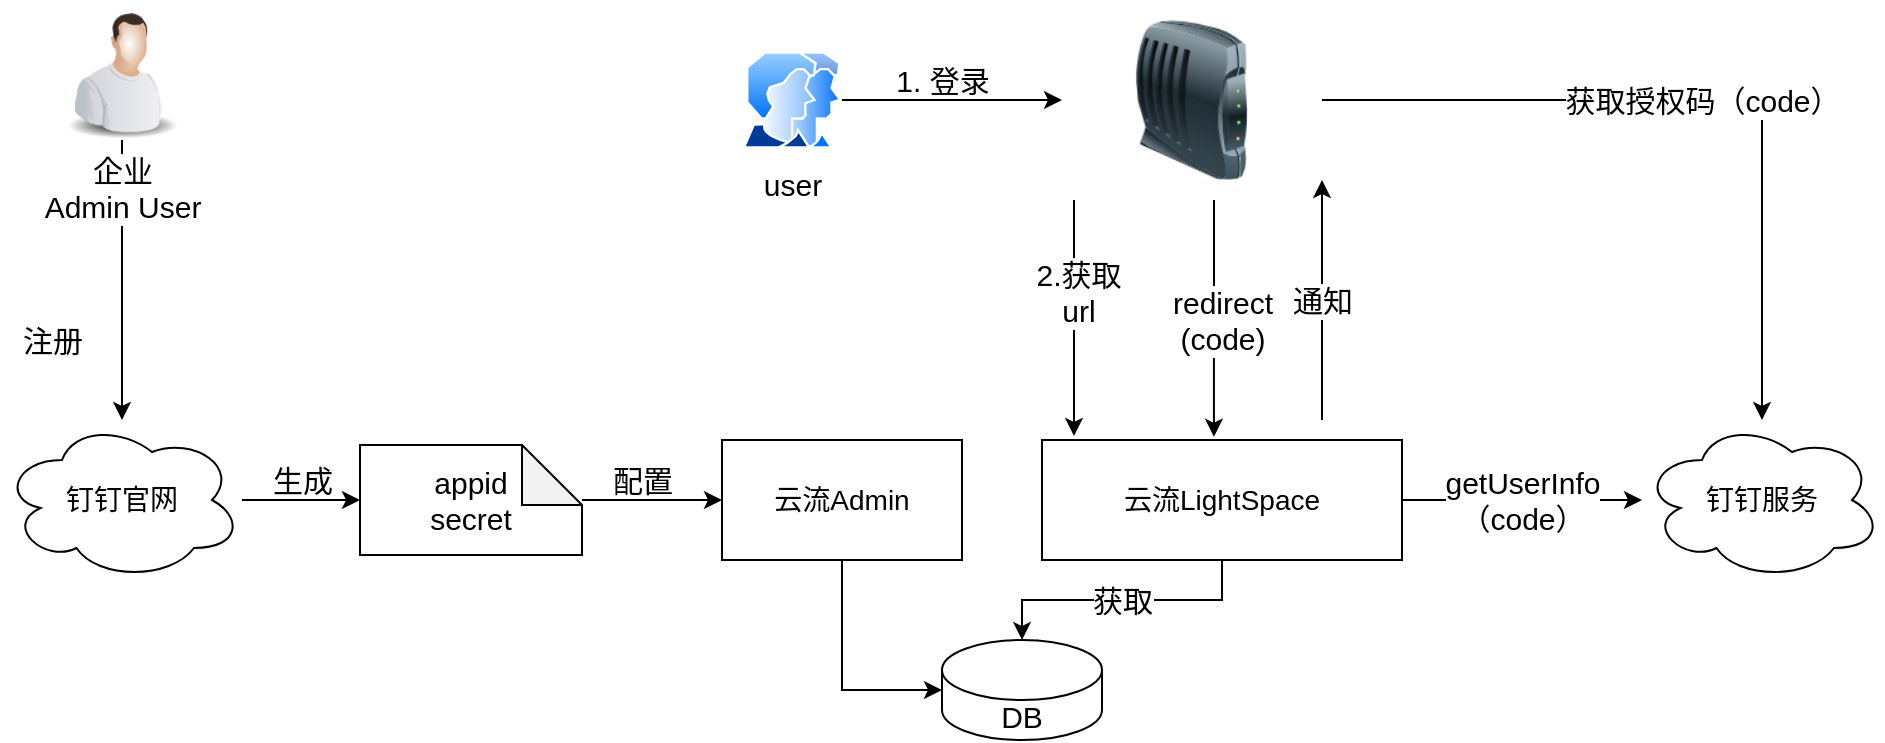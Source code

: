 <mxfile version="13.10.4" type="github">
  <diagram id="uU8AOjhtLXwrgYDKzcbn" name="Page-1">
    <mxGraphModel dx="1038" dy="1749" grid="1" gridSize="10" guides="1" tooltips="1" connect="1" arrows="1" fold="1" page="1" pageScale="1" pageWidth="827" pageHeight="1169" math="0" shadow="0">
      <root>
        <mxCell id="0" />
        <mxCell id="1" parent="0" />
        <mxCell id="Z9vJotlPpHK5aS8JkXsM-31" value="" style="edgeStyle=orthogonalEdgeStyle;rounded=0;orthogonalLoop=1;jettySize=auto;html=1;fontSize=15;" edge="1" parent="1" source="Z9vJotlPpHK5aS8JkXsM-3" target="Z9vJotlPpHK5aS8JkXsM-4">
          <mxGeometry relative="1" as="geometry" />
        </mxCell>
        <mxCell id="Z9vJotlPpHK5aS8JkXsM-3" value="钉钉官网" style="ellipse;shape=cloud;whiteSpace=wrap;html=1;fontSize=14;" vertex="1" parent="1">
          <mxGeometry x="170" y="160" width="120" height="80" as="geometry" />
        </mxCell>
        <mxCell id="Z9vJotlPpHK5aS8JkXsM-33" value="" style="edgeStyle=orthogonalEdgeStyle;rounded=0;orthogonalLoop=1;jettySize=auto;html=1;fontSize=15;" edge="1" parent="1" source="Z9vJotlPpHK5aS8JkXsM-4" target="Z9vJotlPpHK5aS8JkXsM-5">
          <mxGeometry relative="1" as="geometry" />
        </mxCell>
        <mxCell id="Z9vJotlPpHK5aS8JkXsM-4" value="appid&lt;br style=&quot;font-size: 15px;&quot;&gt;secret" style="shape=note;whiteSpace=wrap;html=1;backgroundOutline=1;darkOpacity=0.05;fontSize=15;" vertex="1" parent="1">
          <mxGeometry x="349" y="172.5" width="111" height="55" as="geometry" />
        </mxCell>
        <mxCell id="Z9vJotlPpHK5aS8JkXsM-36" style="edgeStyle=orthogonalEdgeStyle;rounded=0;orthogonalLoop=1;jettySize=auto;html=1;entryX=0;entryY=0.5;entryDx=0;entryDy=0;entryPerimeter=0;fontSize=15;" edge="1" parent="1" source="Z9vJotlPpHK5aS8JkXsM-5" target="Z9vJotlPpHK5aS8JkXsM-14">
          <mxGeometry relative="1" as="geometry" />
        </mxCell>
        <mxCell id="Z9vJotlPpHK5aS8JkXsM-5" value="云流Admin" style="rounded=0;whiteSpace=wrap;html=1;fontSize=14;" vertex="1" parent="1">
          <mxGeometry x="530" y="170" width="120" height="60" as="geometry" />
        </mxCell>
        <mxCell id="Z9vJotlPpHK5aS8JkXsM-40" value="获取" style="edgeStyle=orthogonalEdgeStyle;rounded=0;orthogonalLoop=1;jettySize=auto;html=1;fontSize=15;" edge="1" parent="1" source="Z9vJotlPpHK5aS8JkXsM-6" target="Z9vJotlPpHK5aS8JkXsM-14">
          <mxGeometry relative="1" as="geometry" />
        </mxCell>
        <mxCell id="Z9vJotlPpHK5aS8JkXsM-61" value="getUserInfo&lt;br&gt;（code）" style="edgeStyle=none;rounded=0;orthogonalLoop=1;jettySize=auto;html=1;fontSize=15;" edge="1" parent="1" source="Z9vJotlPpHK5aS8JkXsM-6" target="Z9vJotlPpHK5aS8JkXsM-16">
          <mxGeometry relative="1" as="geometry" />
        </mxCell>
        <mxCell id="Z9vJotlPpHK5aS8JkXsM-6" value="云流LightSpace" style="rounded=0;whiteSpace=wrap;html=1;fontSize=14;" vertex="1" parent="1">
          <mxGeometry x="690" y="170" width="180" height="60" as="geometry" />
        </mxCell>
        <mxCell id="Z9vJotlPpHK5aS8JkXsM-14" value="DB" style="shape=cylinder3;whiteSpace=wrap;html=1;boundedLbl=1;backgroundOutline=1;size=15;fontSize=15;" vertex="1" parent="1">
          <mxGeometry x="640" y="270" width="80" height="50" as="geometry" />
        </mxCell>
        <mxCell id="Z9vJotlPpHK5aS8JkXsM-16" value="钉钉服务" style="ellipse;shape=cloud;whiteSpace=wrap;html=1;fontSize=14;" vertex="1" parent="1">
          <mxGeometry x="990" y="160" width="120" height="80" as="geometry" />
        </mxCell>
        <mxCell id="Z9vJotlPpHK5aS8JkXsM-48" value="获取授权码（code）" style="edgeStyle=orthogonalEdgeStyle;rounded=0;orthogonalLoop=1;jettySize=auto;html=1;fontSize=15;" edge="1" parent="1" source="Z9vJotlPpHK5aS8JkXsM-18" target="Z9vJotlPpHK5aS8JkXsM-16">
          <mxGeometry relative="1" as="geometry" />
        </mxCell>
        <mxCell id="Z9vJotlPpHK5aS8JkXsM-18" value="" style="image;html=1;image=img/lib/clip_art/networking/Modem_128x128.png;fontSize=15;" vertex="1" parent="1">
          <mxGeometry x="700" y="-40" width="130" height="80" as="geometry" />
        </mxCell>
        <mxCell id="Z9vJotlPpHK5aS8JkXsM-41" value="" style="edgeStyle=orthogonalEdgeStyle;rounded=0;orthogonalLoop=1;jettySize=auto;html=1;fontSize=15;" edge="1" parent="1" source="Z9vJotlPpHK5aS8JkXsM-22" target="Z9vJotlPpHK5aS8JkXsM-18">
          <mxGeometry relative="1" as="geometry" />
        </mxCell>
        <mxCell id="Z9vJotlPpHK5aS8JkXsM-22" value="user" style="aspect=fixed;perimeter=ellipsePerimeter;html=1;align=center;shadow=0;dashed=0;spacingTop=3;image;image=img/lib/active_directory/user_accounts.svg;fontSize=15;" vertex="1" parent="1">
          <mxGeometry x="540" y="-24.25" width="50" height="48.5" as="geometry" />
        </mxCell>
        <mxCell id="Z9vJotlPpHK5aS8JkXsM-28" value="" style="edgeStyle=orthogonalEdgeStyle;rounded=0;orthogonalLoop=1;jettySize=auto;html=1;fontSize=15;" edge="1" parent="1" source="Z9vJotlPpHK5aS8JkXsM-23" target="Z9vJotlPpHK5aS8JkXsM-3">
          <mxGeometry relative="1" as="geometry" />
        </mxCell>
        <mxCell id="Z9vJotlPpHK5aS8JkXsM-23" value="企业&lt;br&gt;Admin User" style="image;html=1;image=img/lib/clip_art/people/Worker_Man_128x128.png;fontSize=15;" vertex="1" parent="1">
          <mxGeometry x="190" y="-50" width="80" height="70" as="geometry" />
        </mxCell>
        <mxCell id="Z9vJotlPpHK5aS8JkXsM-30" value="注册" style="text;html=1;align=center;verticalAlign=middle;resizable=0;points=[];autosize=1;fontSize=15;" vertex="1" parent="1">
          <mxGeometry x="170" y="110" width="50" height="20" as="geometry" />
        </mxCell>
        <mxCell id="Z9vJotlPpHK5aS8JkXsM-32" value="生成" style="text;html=1;align=center;verticalAlign=middle;resizable=0;points=[];autosize=1;fontSize=15;" vertex="1" parent="1">
          <mxGeometry x="295" y="180" width="50" height="20" as="geometry" />
        </mxCell>
        <mxCell id="Z9vJotlPpHK5aS8JkXsM-34" value="配置" style="text;html=1;align=center;verticalAlign=middle;resizable=0;points=[];autosize=1;fontSize=15;" vertex="1" parent="1">
          <mxGeometry x="465" y="180" width="50" height="20" as="geometry" />
        </mxCell>
        <mxCell id="Z9vJotlPpHK5aS8JkXsM-42" value="1. 登录" style="text;html=1;align=center;verticalAlign=middle;resizable=0;points=[];autosize=1;fontSize=15;" vertex="1" parent="1">
          <mxGeometry x="610" y="-20" width="60" height="20" as="geometry" />
        </mxCell>
        <mxCell id="Z9vJotlPpHK5aS8JkXsM-52" value="" style="endArrow=classic;html=1;fontSize=15;" edge="1" parent="1">
          <mxGeometry width="50" height="50" relative="1" as="geometry">
            <mxPoint x="706" y="50" as="sourcePoint" />
            <mxPoint x="706" y="168" as="targetPoint" />
          </mxGeometry>
        </mxCell>
        <mxCell id="Z9vJotlPpHK5aS8JkXsM-53" value="2.获取&lt;br&gt;url" style="edgeLabel;html=1;align=center;verticalAlign=middle;resizable=0;points=[];fontSize=15;" vertex="1" connectable="0" parent="Z9vJotlPpHK5aS8JkXsM-52">
          <mxGeometry x="-0.223" y="2" relative="1" as="geometry">
            <mxPoint as="offset" />
          </mxGeometry>
        </mxCell>
        <mxCell id="Z9vJotlPpHK5aS8JkXsM-59" value="" style="endArrow=classic;html=1;fontSize=15;entryX=0.133;entryY=-0.027;entryDx=0;entryDy=0;entryPerimeter=0;" edge="1" parent="1">
          <mxGeometry width="50" height="50" relative="1" as="geometry">
            <mxPoint x="776" y="50" as="sourcePoint" />
            <mxPoint x="775.96" y="168.38" as="targetPoint" />
          </mxGeometry>
        </mxCell>
        <mxCell id="Z9vJotlPpHK5aS8JkXsM-60" value="redirect&lt;br&gt;(code)" style="edgeLabel;html=1;align=center;verticalAlign=middle;resizable=0;points=[];fontSize=15;" vertex="1" connectable="0" parent="Z9vJotlPpHK5aS8JkXsM-59">
          <mxGeometry x="-0.223" y="2" relative="1" as="geometry">
            <mxPoint x="2.02" y="14" as="offset" />
          </mxGeometry>
        </mxCell>
        <mxCell id="Z9vJotlPpHK5aS8JkXsM-64" value="通知" style="endArrow=classic;html=1;fontSize=15;entryX=1;entryY=1;entryDx=0;entryDy=0;" edge="1" parent="1" target="Z9vJotlPpHK5aS8JkXsM-18">
          <mxGeometry width="50" height="50" relative="1" as="geometry">
            <mxPoint x="830" y="160" as="sourcePoint" />
            <mxPoint x="880" y="110" as="targetPoint" />
          </mxGeometry>
        </mxCell>
      </root>
    </mxGraphModel>
  </diagram>
</mxfile>
